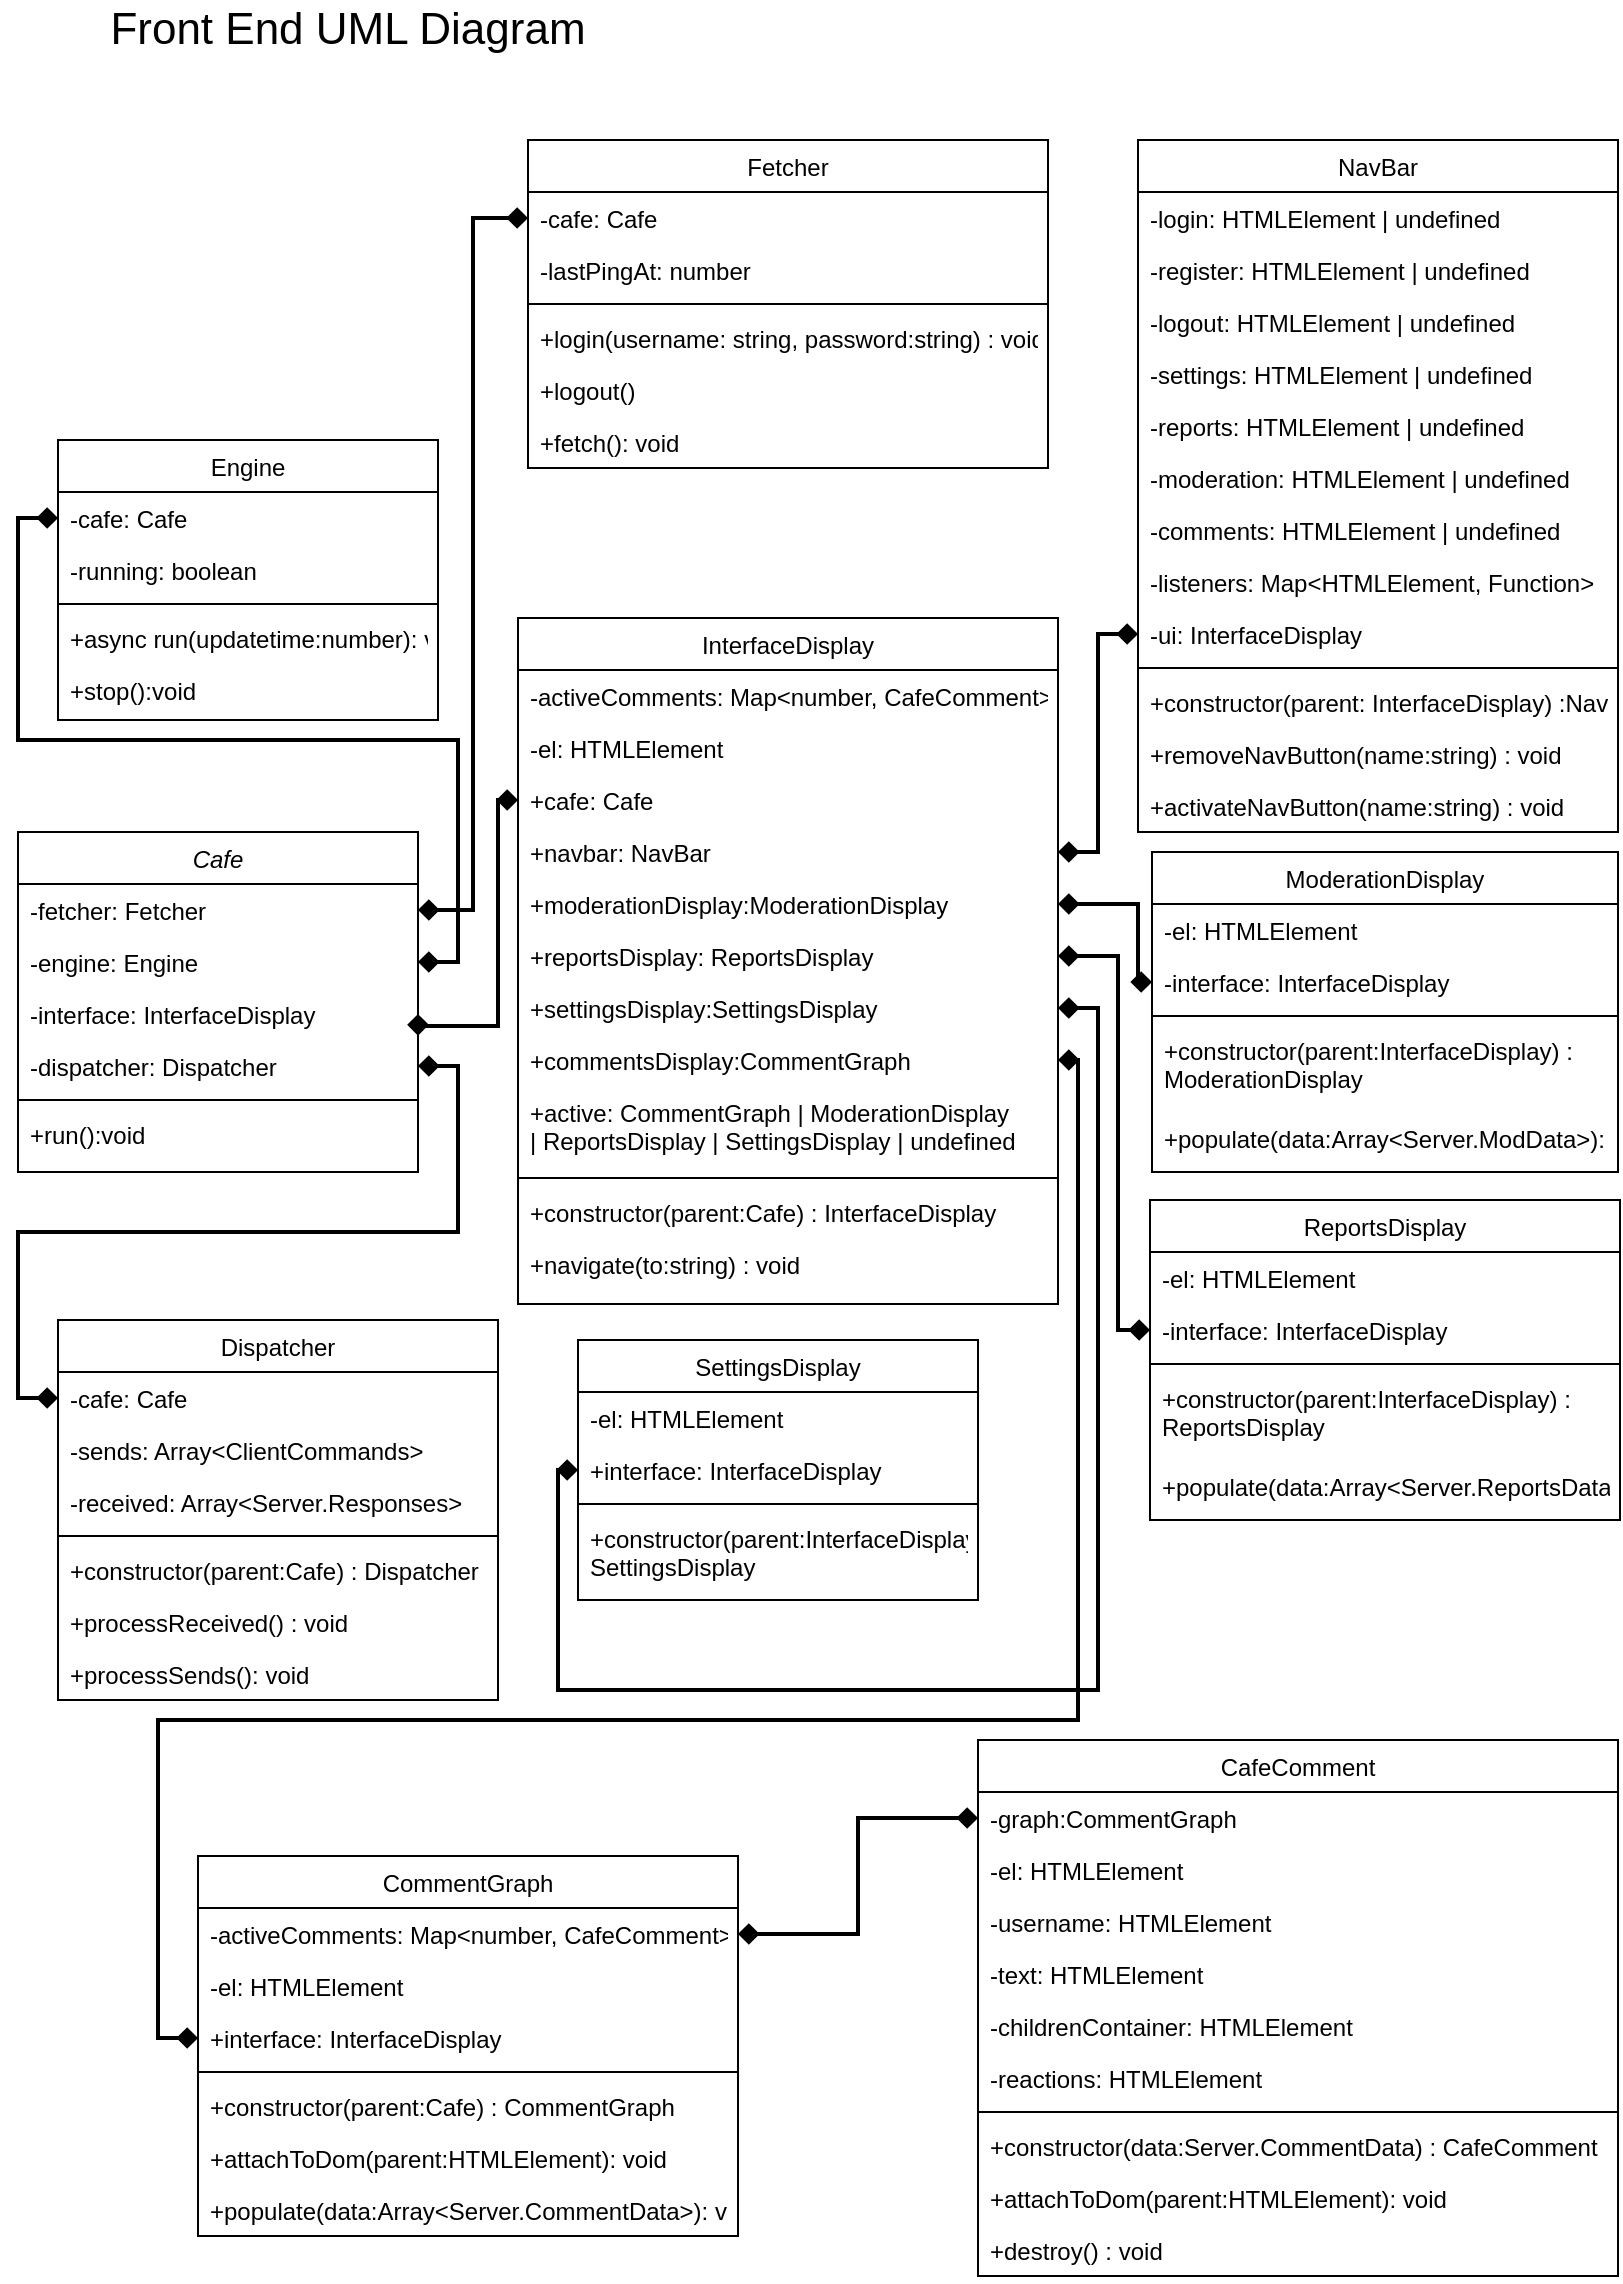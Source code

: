 <mxfile version="20.5.1"><diagram id="C5RBs43oDa-KdzZeNtuy" name="Page-1"><mxGraphModel dx="1623" dy="1170" grid="1" gridSize="10" guides="1" tooltips="1" connect="1" arrows="1" fold="1" page="1" pageScale="1" pageWidth="827" pageHeight="1169" math="0" shadow="0"><root><mxCell id="WIyWlLk6GJQsqaUBKTNV-0"/><mxCell id="WIyWlLk6GJQsqaUBKTNV-1" parent="WIyWlLk6GJQsqaUBKTNV-0"/><mxCell id="zkfFHV4jXpPFQw0GAbJ--0" value="Cafe" style="swimlane;fontStyle=2;align=center;verticalAlign=top;childLayout=stackLayout;horizontal=1;startSize=26;horizontalStack=0;resizeParent=1;resizeLast=0;collapsible=1;marginBottom=0;rounded=0;shadow=0;strokeWidth=1;" parent="WIyWlLk6GJQsqaUBKTNV-1" vertex="1"><mxGeometry x="10" y="436" width="200" height="170" as="geometry"><mxRectangle x="230" y="140" width="160" height="26" as="alternateBounds"/></mxGeometry></mxCell><mxCell id="zkfFHV4jXpPFQw0GAbJ--1" value="-fetcher: Fetcher" style="text;align=left;verticalAlign=top;spacingLeft=4;spacingRight=4;overflow=hidden;rotatable=0;points=[[0,0.5],[1,0.5]];portConstraint=eastwest;" parent="zkfFHV4jXpPFQw0GAbJ--0" vertex="1"><mxGeometry y="26" width="200" height="26" as="geometry"/></mxCell><mxCell id="hSVlqOeqFn7UGQyCmXMw-0" value="-engine: Engine" style="text;align=left;verticalAlign=top;spacingLeft=4;spacingRight=4;overflow=hidden;rotatable=0;points=[[0,0.5],[1,0.5]];portConstraint=eastwest;rounded=0;shadow=0;html=0;" vertex="1" parent="zkfFHV4jXpPFQw0GAbJ--0"><mxGeometry y="52" width="200" height="26" as="geometry"/></mxCell><mxCell id="zkfFHV4jXpPFQw0GAbJ--2" value="-interface: InterfaceDisplay" style="text;align=left;verticalAlign=top;spacingLeft=4;spacingRight=4;overflow=hidden;rotatable=0;points=[[0,0.5],[1,0.5]];portConstraint=eastwest;rounded=0;shadow=0;html=0;" parent="zkfFHV4jXpPFQw0GAbJ--0" vertex="1"><mxGeometry y="78" width="200" height="26" as="geometry"/></mxCell><mxCell id="zkfFHV4jXpPFQw0GAbJ--3" value="-dispatcher: Dispatcher" style="text;align=left;verticalAlign=top;spacingLeft=4;spacingRight=4;overflow=hidden;rotatable=0;points=[[0,0.5],[1,0.5]];portConstraint=eastwest;rounded=0;shadow=0;html=0;" parent="zkfFHV4jXpPFQw0GAbJ--0" vertex="1"><mxGeometry y="104" width="200" height="26" as="geometry"/></mxCell><mxCell id="zkfFHV4jXpPFQw0GAbJ--4" value="" style="line;html=1;strokeWidth=1;align=left;verticalAlign=middle;spacingTop=-1;spacingLeft=3;spacingRight=3;rotatable=0;labelPosition=right;points=[];portConstraint=eastwest;" parent="zkfFHV4jXpPFQw0GAbJ--0" vertex="1"><mxGeometry y="130" width="200" height="8" as="geometry"/></mxCell><mxCell id="hSVlqOeqFn7UGQyCmXMw-2" value="+run():void" style="text;align=left;verticalAlign=top;spacingLeft=4;spacingRight=4;overflow=hidden;rotatable=0;points=[[0,0.5],[1,0.5]];portConstraint=eastwest;rounded=0;shadow=0;html=0;" vertex="1" parent="zkfFHV4jXpPFQw0GAbJ--0"><mxGeometry y="138" width="200" height="26" as="geometry"/></mxCell><mxCell id="zkfFHV4jXpPFQw0GAbJ--17" value="CommentGraph" style="swimlane;fontStyle=0;align=center;verticalAlign=top;childLayout=stackLayout;horizontal=1;startSize=26;horizontalStack=0;resizeParent=1;resizeLast=0;collapsible=1;marginBottom=0;rounded=0;shadow=0;strokeWidth=1;" parent="WIyWlLk6GJQsqaUBKTNV-1" vertex="1"><mxGeometry x="100" y="948" width="270" height="190" as="geometry"><mxRectangle x="550" y="140" width="160" height="26" as="alternateBounds"/></mxGeometry></mxCell><mxCell id="zkfFHV4jXpPFQw0GAbJ--18" value="-activeComments: Map&lt;number, CafeComment&gt;" style="text;align=left;verticalAlign=top;spacingLeft=4;spacingRight=4;overflow=hidden;rotatable=0;points=[[0,0.5],[1,0.5]];portConstraint=eastwest;" parent="zkfFHV4jXpPFQw0GAbJ--17" vertex="1"><mxGeometry y="26" width="270" height="26" as="geometry"/></mxCell><mxCell id="zkfFHV4jXpPFQw0GAbJ--19" value="-el: HTMLElement" style="text;align=left;verticalAlign=top;spacingLeft=4;spacingRight=4;overflow=hidden;rotatable=0;points=[[0,0.5],[1,0.5]];portConstraint=eastwest;rounded=0;shadow=0;html=0;" parent="zkfFHV4jXpPFQw0GAbJ--17" vertex="1"><mxGeometry y="52" width="270" height="26" as="geometry"/></mxCell><mxCell id="zkfFHV4jXpPFQw0GAbJ--21" value="+interface: InterfaceDisplay" style="text;align=left;verticalAlign=top;spacingLeft=4;spacingRight=4;overflow=hidden;rotatable=0;points=[[0,0.5],[1,0.5]];portConstraint=eastwest;rounded=0;shadow=0;html=0;" parent="zkfFHV4jXpPFQw0GAbJ--17" vertex="1"><mxGeometry y="78" width="270" height="26" as="geometry"/></mxCell><mxCell id="zkfFHV4jXpPFQw0GAbJ--23" value="" style="line;html=1;strokeWidth=1;align=left;verticalAlign=middle;spacingTop=-1;spacingLeft=3;spacingRight=3;rotatable=0;labelPosition=right;points=[];portConstraint=eastwest;" parent="zkfFHV4jXpPFQw0GAbJ--17" vertex="1"><mxGeometry y="104" width="270" height="8" as="geometry"/></mxCell><mxCell id="zkfFHV4jXpPFQw0GAbJ--24" value="+constructor(parent:Cafe) : CommentGraph" style="text;align=left;verticalAlign=top;spacingLeft=4;spacingRight=4;overflow=hidden;rotatable=0;points=[[0,0.5],[1,0.5]];portConstraint=eastwest;" parent="zkfFHV4jXpPFQw0GAbJ--17" vertex="1"><mxGeometry y="112" width="270" height="26" as="geometry"/></mxCell><mxCell id="zkfFHV4jXpPFQw0GAbJ--25" value="+attachToDom(parent:HTMLElement): void" style="text;align=left;verticalAlign=top;spacingLeft=4;spacingRight=4;overflow=hidden;rotatable=0;points=[[0,0.5],[1,0.5]];portConstraint=eastwest;" parent="zkfFHV4jXpPFQw0GAbJ--17" vertex="1"><mxGeometry y="138" width="270" height="26" as="geometry"/></mxCell><mxCell id="hSVlqOeqFn7UGQyCmXMw-3" value="+populate(data:Array&lt;Server.CommentData&gt;): void" style="text;align=left;verticalAlign=top;spacingLeft=4;spacingRight=4;overflow=hidden;rotatable=0;points=[[0,0.5],[1,0.5]];portConstraint=eastwest;" vertex="1" parent="zkfFHV4jXpPFQw0GAbJ--17"><mxGeometry y="164" width="270" height="26" as="geometry"/></mxCell><mxCell id="hSVlqOeqFn7UGQyCmXMw-5" value="CafeComment" style="swimlane;fontStyle=0;align=center;verticalAlign=top;childLayout=stackLayout;horizontal=1;startSize=26;horizontalStack=0;resizeParent=1;resizeLast=0;collapsible=1;marginBottom=0;rounded=0;shadow=0;strokeWidth=1;" vertex="1" parent="WIyWlLk6GJQsqaUBKTNV-1"><mxGeometry x="490" y="890" width="320" height="268" as="geometry"><mxRectangle x="550" y="140" width="160" height="26" as="alternateBounds"/></mxGeometry></mxCell><mxCell id="hSVlqOeqFn7UGQyCmXMw-129" value="-graph:CommentGraph" style="text;align=left;verticalAlign=top;spacingLeft=4;spacingRight=4;overflow=hidden;rotatable=0;points=[[0,0.5],[1,0.5]];portConstraint=eastwest;rounded=0;shadow=0;html=0;" vertex="1" parent="hSVlqOeqFn7UGQyCmXMw-5"><mxGeometry y="26" width="320" height="26" as="geometry"/></mxCell><mxCell id="hSVlqOeqFn7UGQyCmXMw-6" value="-el: HTMLElement" style="text;align=left;verticalAlign=top;spacingLeft=4;spacingRight=4;overflow=hidden;rotatable=0;points=[[0,0.5],[1,0.5]];portConstraint=eastwest;" vertex="1" parent="hSVlqOeqFn7UGQyCmXMw-5"><mxGeometry y="52" width="320" height="26" as="geometry"/></mxCell><mxCell id="hSVlqOeqFn7UGQyCmXMw-7" value="-username: HTMLElement" style="text;align=left;verticalAlign=top;spacingLeft=4;spacingRight=4;overflow=hidden;rotatable=0;points=[[0,0.5],[1,0.5]];portConstraint=eastwest;rounded=0;shadow=0;html=0;" vertex="1" parent="hSVlqOeqFn7UGQyCmXMw-5"><mxGeometry y="78" width="320" height="26" as="geometry"/></mxCell><mxCell id="hSVlqOeqFn7UGQyCmXMw-8" value="-text: HTMLElement" style="text;align=left;verticalAlign=top;spacingLeft=4;spacingRight=4;overflow=hidden;rotatable=0;points=[[0,0.5],[1,0.5]];portConstraint=eastwest;rounded=0;shadow=0;html=0;" vertex="1" parent="hSVlqOeqFn7UGQyCmXMw-5"><mxGeometry y="104" width="320" height="26" as="geometry"/></mxCell><mxCell id="hSVlqOeqFn7UGQyCmXMw-9" value="-childrenContainer: HTMLElement" style="text;align=left;verticalAlign=top;spacingLeft=4;spacingRight=4;overflow=hidden;rotatable=0;points=[[0,0.5],[1,0.5]];portConstraint=eastwest;rounded=0;shadow=0;html=0;" vertex="1" parent="hSVlqOeqFn7UGQyCmXMw-5"><mxGeometry y="130" width="320" height="26" as="geometry"/></mxCell><mxCell id="hSVlqOeqFn7UGQyCmXMw-14" value="-reactions: HTMLElement" style="text;align=left;verticalAlign=top;spacingLeft=4;spacingRight=4;overflow=hidden;rotatable=0;points=[[0,0.5],[1,0.5]];portConstraint=eastwest;rounded=0;shadow=0;html=0;" vertex="1" parent="hSVlqOeqFn7UGQyCmXMw-5"><mxGeometry y="156" width="320" height="26" as="geometry"/></mxCell><mxCell id="hSVlqOeqFn7UGQyCmXMw-10" value="" style="line;html=1;strokeWidth=1;align=left;verticalAlign=middle;spacingTop=-1;spacingLeft=3;spacingRight=3;rotatable=0;labelPosition=right;points=[];portConstraint=eastwest;" vertex="1" parent="hSVlqOeqFn7UGQyCmXMw-5"><mxGeometry y="182" width="320" height="8" as="geometry"/></mxCell><mxCell id="hSVlqOeqFn7UGQyCmXMw-11" value="+constructor(data:Server.CommentData) : CafeComment" style="text;align=left;verticalAlign=top;spacingLeft=4;spacingRight=4;overflow=hidden;rotatable=0;points=[[0,0.5],[1,0.5]];portConstraint=eastwest;" vertex="1" parent="hSVlqOeqFn7UGQyCmXMw-5"><mxGeometry y="190" width="320" height="26" as="geometry"/></mxCell><mxCell id="hSVlqOeqFn7UGQyCmXMw-12" value="+attachToDom(parent:HTMLElement): void" style="text;align=left;verticalAlign=top;spacingLeft=4;spacingRight=4;overflow=hidden;rotatable=0;points=[[0,0.5],[1,0.5]];portConstraint=eastwest;" vertex="1" parent="hSVlqOeqFn7UGQyCmXMw-5"><mxGeometry y="216" width="320" height="26" as="geometry"/></mxCell><mxCell id="hSVlqOeqFn7UGQyCmXMw-13" value="+destroy() : void" style="text;align=left;verticalAlign=top;spacingLeft=4;spacingRight=4;overflow=hidden;rotatable=0;points=[[0,0.5],[1,0.5]];portConstraint=eastwest;" vertex="1" parent="hSVlqOeqFn7UGQyCmXMw-5"><mxGeometry y="242" width="320" height="26" as="geometry"/></mxCell><mxCell id="hSVlqOeqFn7UGQyCmXMw-15" value="Dispatcher" style="swimlane;fontStyle=0;align=center;verticalAlign=top;childLayout=stackLayout;horizontal=1;startSize=26;horizontalStack=0;resizeParent=1;resizeLast=0;collapsible=1;marginBottom=0;rounded=0;shadow=0;strokeWidth=1;" vertex="1" parent="WIyWlLk6GJQsqaUBKTNV-1"><mxGeometry x="30" y="680" width="220" height="190" as="geometry"><mxRectangle x="550" y="140" width="160" height="26" as="alternateBounds"/></mxGeometry></mxCell><mxCell id="hSVlqOeqFn7UGQyCmXMw-18" value="-cafe: Cafe" style="text;align=left;verticalAlign=top;spacingLeft=4;spacingRight=4;overflow=hidden;rotatable=0;points=[[0,0.5],[1,0.5]];portConstraint=eastwest;rounded=0;shadow=0;html=0;" vertex="1" parent="hSVlqOeqFn7UGQyCmXMw-15"><mxGeometry y="26" width="220" height="26" as="geometry"/></mxCell><mxCell id="hSVlqOeqFn7UGQyCmXMw-16" value="-sends: Array&lt;ClientCommands&gt;" style="text;align=left;verticalAlign=top;spacingLeft=4;spacingRight=4;overflow=hidden;rotatable=0;points=[[0,0.5],[1,0.5]];portConstraint=eastwest;" vertex="1" parent="hSVlqOeqFn7UGQyCmXMw-15"><mxGeometry y="52" width="220" height="26" as="geometry"/></mxCell><mxCell id="hSVlqOeqFn7UGQyCmXMw-17" value="-received: Array&lt;Server.Responses&gt;" style="text;align=left;verticalAlign=top;spacingLeft=4;spacingRight=4;overflow=hidden;rotatable=0;points=[[0,0.5],[1,0.5]];portConstraint=eastwest;rounded=0;shadow=0;html=0;" vertex="1" parent="hSVlqOeqFn7UGQyCmXMw-15"><mxGeometry y="78" width="220" height="26" as="geometry"/></mxCell><mxCell id="hSVlqOeqFn7UGQyCmXMw-21" value="" style="line;html=1;strokeWidth=1;align=left;verticalAlign=middle;spacingTop=-1;spacingLeft=3;spacingRight=3;rotatable=0;labelPosition=right;points=[];portConstraint=eastwest;" vertex="1" parent="hSVlqOeqFn7UGQyCmXMw-15"><mxGeometry y="104" width="220" height="8" as="geometry"/></mxCell><mxCell id="hSVlqOeqFn7UGQyCmXMw-22" value="+constructor(parent:Cafe) : Dispatcher" style="text;align=left;verticalAlign=top;spacingLeft=4;spacingRight=4;overflow=hidden;rotatable=0;points=[[0,0.5],[1,0.5]];portConstraint=eastwest;" vertex="1" parent="hSVlqOeqFn7UGQyCmXMw-15"><mxGeometry y="112" width="220" height="26" as="geometry"/></mxCell><mxCell id="hSVlqOeqFn7UGQyCmXMw-23" value="+processReceived() : void" style="text;align=left;verticalAlign=top;spacingLeft=4;spacingRight=4;overflow=hidden;rotatable=0;points=[[0,0.5],[1,0.5]];portConstraint=eastwest;" vertex="1" parent="hSVlqOeqFn7UGQyCmXMw-15"><mxGeometry y="138" width="220" height="26" as="geometry"/></mxCell><mxCell id="hSVlqOeqFn7UGQyCmXMw-24" value="+processSends(): void" style="text;align=left;verticalAlign=top;spacingLeft=4;spacingRight=4;overflow=hidden;rotatable=0;points=[[0,0.5],[1,0.5]];portConstraint=eastwest;" vertex="1" parent="hSVlqOeqFn7UGQyCmXMw-15"><mxGeometry y="164" width="220" height="26" as="geometry"/></mxCell><mxCell id="hSVlqOeqFn7UGQyCmXMw-25" value="Engine" style="swimlane;fontStyle=0;align=center;verticalAlign=top;childLayout=stackLayout;horizontal=1;startSize=26;horizontalStack=0;resizeParent=1;resizeLast=0;collapsible=1;marginBottom=0;rounded=0;shadow=0;strokeWidth=1;" vertex="1" parent="WIyWlLk6GJQsqaUBKTNV-1"><mxGeometry x="30" y="240" width="190" height="140" as="geometry"><mxRectangle x="550" y="140" width="160" height="26" as="alternateBounds"/></mxGeometry></mxCell><mxCell id="hSVlqOeqFn7UGQyCmXMw-26" value="-cafe: Cafe" style="text;align=left;verticalAlign=top;spacingLeft=4;spacingRight=4;overflow=hidden;rotatable=0;points=[[0,0.5],[1,0.5]];portConstraint=eastwest;" vertex="1" parent="hSVlqOeqFn7UGQyCmXMw-25"><mxGeometry y="26" width="190" height="26" as="geometry"/></mxCell><mxCell id="hSVlqOeqFn7UGQyCmXMw-27" value="-running: boolean" style="text;align=left;verticalAlign=top;spacingLeft=4;spacingRight=4;overflow=hidden;rotatable=0;points=[[0,0.5],[1,0.5]];portConstraint=eastwest;rounded=0;shadow=0;html=0;" vertex="1" parent="hSVlqOeqFn7UGQyCmXMw-25"><mxGeometry y="52" width="190" height="26" as="geometry"/></mxCell><mxCell id="hSVlqOeqFn7UGQyCmXMw-29" value="" style="line;html=1;strokeWidth=1;align=left;verticalAlign=middle;spacingTop=-1;spacingLeft=3;spacingRight=3;rotatable=0;labelPosition=right;points=[];portConstraint=eastwest;" vertex="1" parent="hSVlqOeqFn7UGQyCmXMw-25"><mxGeometry y="78" width="190" height="8" as="geometry"/></mxCell><mxCell id="hSVlqOeqFn7UGQyCmXMw-30" value="+async run(updatetime:number): void" style="text;align=left;verticalAlign=top;spacingLeft=4;spacingRight=4;overflow=hidden;rotatable=0;points=[[0,0.5],[1,0.5]];portConstraint=eastwest;" vertex="1" parent="hSVlqOeqFn7UGQyCmXMw-25"><mxGeometry y="86" width="190" height="26" as="geometry"/></mxCell><mxCell id="hSVlqOeqFn7UGQyCmXMw-31" value="+stop():void" style="text;align=left;verticalAlign=top;spacingLeft=4;spacingRight=4;overflow=hidden;rotatable=0;points=[[0,0.5],[1,0.5]];portConstraint=eastwest;" vertex="1" parent="hSVlqOeqFn7UGQyCmXMw-25"><mxGeometry y="112" width="190" height="26" as="geometry"/></mxCell><mxCell id="hSVlqOeqFn7UGQyCmXMw-33" value="Fetcher" style="swimlane;fontStyle=0;align=center;verticalAlign=top;childLayout=stackLayout;horizontal=1;startSize=26;horizontalStack=0;resizeParent=1;resizeLast=0;collapsible=1;marginBottom=0;rounded=0;shadow=0;strokeWidth=1;" vertex="1" parent="WIyWlLk6GJQsqaUBKTNV-1"><mxGeometry x="265" y="90" width="260" height="164" as="geometry"><mxRectangle x="550" y="140" width="160" height="26" as="alternateBounds"/></mxGeometry></mxCell><mxCell id="hSVlqOeqFn7UGQyCmXMw-34" value="-cafe: Cafe" style="text;align=left;verticalAlign=top;spacingLeft=4;spacingRight=4;overflow=hidden;rotatable=0;points=[[0,0.5],[1,0.5]];portConstraint=eastwest;" vertex="1" parent="hSVlqOeqFn7UGQyCmXMw-33"><mxGeometry y="26" width="260" height="26" as="geometry"/></mxCell><mxCell id="hSVlqOeqFn7UGQyCmXMw-35" value="-lastPingAt: number" style="text;align=left;verticalAlign=top;spacingLeft=4;spacingRight=4;overflow=hidden;rotatable=0;points=[[0,0.5],[1,0.5]];portConstraint=eastwest;rounded=0;shadow=0;html=0;" vertex="1" parent="hSVlqOeqFn7UGQyCmXMw-33"><mxGeometry y="52" width="260" height="26" as="geometry"/></mxCell><mxCell id="hSVlqOeqFn7UGQyCmXMw-39" value="" style="line;html=1;strokeWidth=1;align=left;verticalAlign=middle;spacingTop=-1;spacingLeft=3;spacingRight=3;rotatable=0;labelPosition=right;points=[];portConstraint=eastwest;" vertex="1" parent="hSVlqOeqFn7UGQyCmXMw-33"><mxGeometry y="78" width="260" height="8" as="geometry"/></mxCell><mxCell id="hSVlqOeqFn7UGQyCmXMw-40" value="+login(username: string, password:string) : void" style="text;align=left;verticalAlign=top;spacingLeft=4;spacingRight=4;overflow=hidden;rotatable=0;points=[[0,0.5],[1,0.5]];portConstraint=eastwest;" vertex="1" parent="hSVlqOeqFn7UGQyCmXMw-33"><mxGeometry y="86" width="260" height="26" as="geometry"/></mxCell><mxCell id="hSVlqOeqFn7UGQyCmXMw-97" value="+logout()" style="text;align=left;verticalAlign=top;spacingLeft=4;spacingRight=4;overflow=hidden;rotatable=0;points=[[0,0.5],[1,0.5]];portConstraint=eastwest;" vertex="1" parent="hSVlqOeqFn7UGQyCmXMw-33"><mxGeometry y="112" width="260" height="26" as="geometry"/></mxCell><mxCell id="hSVlqOeqFn7UGQyCmXMw-41" value="+fetch(): void" style="text;align=left;verticalAlign=top;spacingLeft=4;spacingRight=4;overflow=hidden;rotatable=0;points=[[0,0.5],[1,0.5]];portConstraint=eastwest;" vertex="1" parent="hSVlqOeqFn7UGQyCmXMw-33"><mxGeometry y="138" width="260" height="26" as="geometry"/></mxCell><mxCell id="hSVlqOeqFn7UGQyCmXMw-61" value="ReportsDisplay" style="swimlane;fontStyle=0;align=center;verticalAlign=top;childLayout=stackLayout;horizontal=1;startSize=26;horizontalStack=0;resizeParent=1;resizeLast=0;collapsible=1;marginBottom=0;rounded=0;shadow=0;strokeWidth=1;" vertex="1" parent="WIyWlLk6GJQsqaUBKTNV-1"><mxGeometry x="576" y="620" width="235" height="160" as="geometry"><mxRectangle x="550" y="140" width="160" height="26" as="alternateBounds"/></mxGeometry></mxCell><mxCell id="hSVlqOeqFn7UGQyCmXMw-63" value="-el: HTMLElement" style="text;align=left;verticalAlign=top;spacingLeft=4;spacingRight=4;overflow=hidden;rotatable=0;points=[[0,0.5],[1,0.5]];portConstraint=eastwest;rounded=0;shadow=0;html=0;" vertex="1" parent="hSVlqOeqFn7UGQyCmXMw-61"><mxGeometry y="26" width="235" height="26" as="geometry"/></mxCell><mxCell id="hSVlqOeqFn7UGQyCmXMw-64" value="-interface: InterfaceDisplay" style="text;align=left;verticalAlign=top;spacingLeft=4;spacingRight=4;overflow=hidden;rotatable=0;points=[[0,0.5],[1,0.5]];portConstraint=eastwest;rounded=0;shadow=0;html=0;" vertex="1" parent="hSVlqOeqFn7UGQyCmXMw-61"><mxGeometry y="52" width="235" height="26" as="geometry"/></mxCell><mxCell id="hSVlqOeqFn7UGQyCmXMw-66" value="" style="line;html=1;strokeWidth=1;align=left;verticalAlign=middle;spacingTop=-1;spacingLeft=3;spacingRight=3;rotatable=0;labelPosition=right;points=[];portConstraint=eastwest;" vertex="1" parent="hSVlqOeqFn7UGQyCmXMw-61"><mxGeometry y="78" width="235" height="8" as="geometry"/></mxCell><mxCell id="hSVlqOeqFn7UGQyCmXMw-67" value="+constructor(parent:InterfaceDisplay) : &#xA;ReportsDisplay" style="text;align=left;verticalAlign=top;spacingLeft=4;spacingRight=4;overflow=hidden;rotatable=0;points=[[0,0.5],[1,0.5]];portConstraint=eastwest;" vertex="1" parent="hSVlqOeqFn7UGQyCmXMw-61"><mxGeometry y="86" width="235" height="44" as="geometry"/></mxCell><mxCell id="hSVlqOeqFn7UGQyCmXMw-69" value="+populate(data:Array&lt;Server.ReportsData&gt;): void" style="text;align=left;verticalAlign=top;spacingLeft=4;spacingRight=4;overflow=hidden;rotatable=0;points=[[0,0.5],[1,0.5]];portConstraint=eastwest;" vertex="1" parent="hSVlqOeqFn7UGQyCmXMw-61"><mxGeometry y="130" width="235" height="26" as="geometry"/></mxCell><mxCell id="hSVlqOeqFn7UGQyCmXMw-70" value="InterfaceDisplay" style="swimlane;fontStyle=0;align=center;verticalAlign=top;childLayout=stackLayout;horizontal=1;startSize=26;horizontalStack=0;resizeParent=1;resizeLast=0;collapsible=1;marginBottom=0;rounded=0;shadow=0;strokeWidth=1;" vertex="1" parent="WIyWlLk6GJQsqaUBKTNV-1"><mxGeometry x="260" y="329" width="270" height="343" as="geometry"><mxRectangle x="550" y="140" width="160" height="26" as="alternateBounds"/></mxGeometry></mxCell><mxCell id="hSVlqOeqFn7UGQyCmXMw-71" value="-activeComments: Map&lt;number, CafeComment&gt;" style="text;align=left;verticalAlign=top;spacingLeft=4;spacingRight=4;overflow=hidden;rotatable=0;points=[[0,0.5],[1,0.5]];portConstraint=eastwest;" vertex="1" parent="hSVlqOeqFn7UGQyCmXMw-70"><mxGeometry y="26" width="270" height="26" as="geometry"/></mxCell><mxCell id="hSVlqOeqFn7UGQyCmXMw-72" value="-el: HTMLElement" style="text;align=left;verticalAlign=top;spacingLeft=4;spacingRight=4;overflow=hidden;rotatable=0;points=[[0,0.5],[1,0.5]];portConstraint=eastwest;rounded=0;shadow=0;html=0;" vertex="1" parent="hSVlqOeqFn7UGQyCmXMw-70"><mxGeometry y="52" width="270" height="26" as="geometry"/></mxCell><mxCell id="hSVlqOeqFn7UGQyCmXMw-73" value="+cafe: Cafe" style="text;align=left;verticalAlign=top;spacingLeft=4;spacingRight=4;overflow=hidden;rotatable=0;points=[[0,0.5],[1,0.5]];portConstraint=eastwest;rounded=0;shadow=0;html=0;" vertex="1" parent="hSVlqOeqFn7UGQyCmXMw-70"><mxGeometry y="78" width="270" height="26" as="geometry"/></mxCell><mxCell id="hSVlqOeqFn7UGQyCmXMw-74" value="+navbar: NavBar" style="text;align=left;verticalAlign=top;spacingLeft=4;spacingRight=4;overflow=hidden;rotatable=0;points=[[0,0.5],[1,0.5]];portConstraint=eastwest;rounded=0;shadow=0;html=0;" vertex="1" parent="hSVlqOeqFn7UGQyCmXMw-70"><mxGeometry y="104" width="270" height="26" as="geometry"/></mxCell><mxCell id="hSVlqOeqFn7UGQyCmXMw-94" value="+moderationDisplay:ModerationDisplay" style="text;align=left;verticalAlign=top;spacingLeft=4;spacingRight=4;overflow=hidden;rotatable=0;points=[[0,0.5],[1,0.5]];portConstraint=eastwest;rounded=0;shadow=0;html=0;" vertex="1" parent="hSVlqOeqFn7UGQyCmXMw-70"><mxGeometry y="130" width="270" height="26" as="geometry"/></mxCell><mxCell id="hSVlqOeqFn7UGQyCmXMw-95" value="+reportsDisplay: ReportsDisplay" style="text;align=left;verticalAlign=top;spacingLeft=4;spacingRight=4;overflow=hidden;rotatable=0;points=[[0,0.5],[1,0.5]];portConstraint=eastwest;rounded=0;shadow=0;html=0;" vertex="1" parent="hSVlqOeqFn7UGQyCmXMw-70"><mxGeometry y="156" width="270" height="26" as="geometry"/></mxCell><mxCell id="hSVlqOeqFn7UGQyCmXMw-96" value="+settingsDisplay:SettingsDisplay" style="text;align=left;verticalAlign=top;spacingLeft=4;spacingRight=4;overflow=hidden;rotatable=0;points=[[0,0.5],[1,0.5]];portConstraint=eastwest;rounded=0;shadow=0;html=0;" vertex="1" parent="hSVlqOeqFn7UGQyCmXMw-70"><mxGeometry y="182" width="270" height="26" as="geometry"/></mxCell><mxCell id="hSVlqOeqFn7UGQyCmXMw-93" value="+commentsDisplay:CommentGraph" style="text;align=left;verticalAlign=top;spacingLeft=4;spacingRight=4;overflow=hidden;rotatable=0;points=[[0,0.5],[1,0.5]];portConstraint=eastwest;rounded=0;shadow=0;html=0;" vertex="1" parent="hSVlqOeqFn7UGQyCmXMw-70"><mxGeometry y="208" width="270" height="26" as="geometry"/></mxCell><mxCell id="hSVlqOeqFn7UGQyCmXMw-99" value="+active: CommentGraph | ModerationDisplay &#xA;| ReportsDisplay | SettingsDisplay | undefined" style="text;align=left;verticalAlign=top;spacingLeft=4;spacingRight=4;overflow=hidden;rotatable=0;points=[[0,0.5],[1,0.5]];portConstraint=eastwest;rounded=0;shadow=0;html=0;perimeterSpacing=7;" vertex="1" parent="hSVlqOeqFn7UGQyCmXMw-70"><mxGeometry y="234" width="270" height="42" as="geometry"/></mxCell><mxCell id="hSVlqOeqFn7UGQyCmXMw-75" value="" style="line;html=1;strokeWidth=1;align=left;verticalAlign=middle;spacingTop=-1;spacingLeft=3;spacingRight=3;rotatable=0;labelPosition=right;points=[];portConstraint=eastwest;" vertex="1" parent="hSVlqOeqFn7UGQyCmXMw-70"><mxGeometry y="276" width="270" height="8" as="geometry"/></mxCell><mxCell id="hSVlqOeqFn7UGQyCmXMw-76" value="+constructor(parent:Cafe) : InterfaceDisplay" style="text;align=left;verticalAlign=top;spacingLeft=4;spacingRight=4;overflow=hidden;rotatable=0;points=[[0,0.5],[1,0.5]];portConstraint=eastwest;" vertex="1" parent="hSVlqOeqFn7UGQyCmXMw-70"><mxGeometry y="284" width="270" height="26" as="geometry"/></mxCell><mxCell id="hSVlqOeqFn7UGQyCmXMw-100" value="+navigate(to:string) : void" style="text;align=left;verticalAlign=top;spacingLeft=4;spacingRight=4;overflow=hidden;rotatable=0;points=[[0,0.5],[1,0.5]];portConstraint=eastwest;" vertex="1" parent="hSVlqOeqFn7UGQyCmXMw-70"><mxGeometry y="310" width="270" height="26" as="geometry"/></mxCell><mxCell id="hSVlqOeqFn7UGQyCmXMw-79" value="NavBar" style="swimlane;fontStyle=0;align=center;verticalAlign=top;childLayout=stackLayout;horizontal=1;startSize=26;horizontalStack=0;resizeParent=1;resizeLast=0;collapsible=1;marginBottom=0;rounded=0;shadow=0;strokeWidth=1;" vertex="1" parent="WIyWlLk6GJQsqaUBKTNV-1"><mxGeometry x="570" y="90" width="240" height="346" as="geometry"><mxRectangle x="550" y="140" width="160" height="26" as="alternateBounds"/></mxGeometry></mxCell><mxCell id="hSVlqOeqFn7UGQyCmXMw-80" value="-login: HTMLElement | undefined" style="text;align=left;verticalAlign=top;spacingLeft=4;spacingRight=4;overflow=hidden;rotatable=0;points=[[0,0.5],[1,0.5]];portConstraint=eastwest;" vertex="1" parent="hSVlqOeqFn7UGQyCmXMw-79"><mxGeometry y="26" width="240" height="26" as="geometry"/></mxCell><mxCell id="hSVlqOeqFn7UGQyCmXMw-81" value="-register: HTMLElement | undefined" style="text;align=left;verticalAlign=top;spacingLeft=4;spacingRight=4;overflow=hidden;rotatable=0;points=[[0,0.5],[1,0.5]];portConstraint=eastwest;rounded=0;shadow=0;html=0;" vertex="1" parent="hSVlqOeqFn7UGQyCmXMw-79"><mxGeometry y="52" width="240" height="26" as="geometry"/></mxCell><mxCell id="hSVlqOeqFn7UGQyCmXMw-82" value="-logout: HTMLElement | undefined" style="text;align=left;verticalAlign=top;spacingLeft=4;spacingRight=4;overflow=hidden;rotatable=0;points=[[0,0.5],[1,0.5]];portConstraint=eastwest;rounded=0;shadow=0;html=0;" vertex="1" parent="hSVlqOeqFn7UGQyCmXMw-79"><mxGeometry y="78" width="240" height="26" as="geometry"/></mxCell><mxCell id="hSVlqOeqFn7UGQyCmXMw-88" value="-settings: HTMLElement | undefined" style="text;align=left;verticalAlign=top;spacingLeft=4;spacingRight=4;overflow=hidden;rotatable=0;points=[[0,0.5],[1,0.5]];portConstraint=eastwest;rounded=0;shadow=0;html=0;" vertex="1" parent="hSVlqOeqFn7UGQyCmXMw-79"><mxGeometry y="104" width="240" height="26" as="geometry"/></mxCell><mxCell id="hSVlqOeqFn7UGQyCmXMw-90" value="-reports: HTMLElement | undefined" style="text;align=left;verticalAlign=top;spacingLeft=4;spacingRight=4;overflow=hidden;rotatable=0;points=[[0,0.5],[1,0.5]];portConstraint=eastwest;rounded=0;shadow=0;html=0;" vertex="1" parent="hSVlqOeqFn7UGQyCmXMw-79"><mxGeometry y="130" width="240" height="26" as="geometry"/></mxCell><mxCell id="hSVlqOeqFn7UGQyCmXMw-89" value="-moderation: HTMLElement | undefined" style="text;align=left;verticalAlign=top;spacingLeft=4;spacingRight=4;overflow=hidden;rotatable=0;points=[[0,0.5],[1,0.5]];portConstraint=eastwest;rounded=0;shadow=0;html=0;" vertex="1" parent="hSVlqOeqFn7UGQyCmXMw-79"><mxGeometry y="156" width="240" height="26" as="geometry"/></mxCell><mxCell id="hSVlqOeqFn7UGQyCmXMw-83" value="-comments: HTMLElement | undefined" style="text;align=left;verticalAlign=top;spacingLeft=4;spacingRight=4;overflow=hidden;rotatable=0;points=[[0,0.5],[1,0.5]];portConstraint=eastwest;rounded=0;shadow=0;html=0;" vertex="1" parent="hSVlqOeqFn7UGQyCmXMw-79"><mxGeometry y="182" width="240" height="26" as="geometry"/></mxCell><mxCell id="hSVlqOeqFn7UGQyCmXMw-91" value="-listeners: Map&lt;HTMLElement, Function&gt;" style="text;align=left;verticalAlign=top;spacingLeft=4;spacingRight=4;overflow=hidden;rotatable=0;points=[[0,0.5],[1,0.5]];portConstraint=eastwest;rounded=0;shadow=0;html=0;" vertex="1" parent="hSVlqOeqFn7UGQyCmXMw-79"><mxGeometry y="208" width="240" height="26" as="geometry"/></mxCell><mxCell id="hSVlqOeqFn7UGQyCmXMw-98" value="-ui: InterfaceDisplay" style="text;align=left;verticalAlign=top;spacingLeft=4;spacingRight=4;overflow=hidden;rotatable=0;points=[[0,0.5],[1,0.5]];portConstraint=eastwest;rounded=0;shadow=0;html=0;" vertex="1" parent="hSVlqOeqFn7UGQyCmXMw-79"><mxGeometry y="234" width="240" height="26" as="geometry"/></mxCell><mxCell id="hSVlqOeqFn7UGQyCmXMw-84" value="" style="line;html=1;strokeWidth=1;align=left;verticalAlign=middle;spacingTop=-1;spacingLeft=3;spacingRight=3;rotatable=0;labelPosition=right;points=[];portConstraint=eastwest;" vertex="1" parent="hSVlqOeqFn7UGQyCmXMw-79"><mxGeometry y="260" width="240" height="8" as="geometry"/></mxCell><mxCell id="hSVlqOeqFn7UGQyCmXMw-85" value="+constructor(parent: InterfaceDisplay) :NavBar" style="text;align=left;verticalAlign=top;spacingLeft=4;spacingRight=4;overflow=hidden;rotatable=0;points=[[0,0.5],[1,0.5]];portConstraint=eastwest;" vertex="1" parent="hSVlqOeqFn7UGQyCmXMw-79"><mxGeometry y="268" width="240" height="26" as="geometry"/></mxCell><mxCell id="hSVlqOeqFn7UGQyCmXMw-86" value="+removeNavButton(name:string) : void" style="text;align=left;verticalAlign=top;spacingLeft=4;spacingRight=4;overflow=hidden;rotatable=0;points=[[0,0.5],[1,0.5]];portConstraint=eastwest;" vertex="1" parent="hSVlqOeqFn7UGQyCmXMw-79"><mxGeometry y="294" width="240" height="26" as="geometry"/></mxCell><mxCell id="hSVlqOeqFn7UGQyCmXMw-92" value="+activateNavButton(name:string) : void" style="text;align=left;verticalAlign=top;spacingLeft=4;spacingRight=4;overflow=hidden;rotatable=0;points=[[0,0.5],[1,0.5]];portConstraint=eastwest;" vertex="1" parent="hSVlqOeqFn7UGQyCmXMw-79"><mxGeometry y="320" width="240" height="26" as="geometry"/></mxCell><mxCell id="hSVlqOeqFn7UGQyCmXMw-101" value="SettingsDisplay" style="swimlane;fontStyle=0;align=center;verticalAlign=top;childLayout=stackLayout;horizontal=1;startSize=26;horizontalStack=0;resizeParent=1;resizeLast=0;collapsible=1;marginBottom=0;rounded=0;shadow=0;strokeWidth=1;" vertex="1" parent="WIyWlLk6GJQsqaUBKTNV-1"><mxGeometry x="290" y="690" width="200" height="130" as="geometry"><mxRectangle x="550" y="140" width="160" height="26" as="alternateBounds"/></mxGeometry></mxCell><mxCell id="hSVlqOeqFn7UGQyCmXMw-102" value="-el: HTMLElement" style="text;align=left;verticalAlign=top;spacingLeft=4;spacingRight=4;overflow=hidden;rotatable=0;points=[[0,0.5],[1,0.5]];portConstraint=eastwest;rounded=0;shadow=0;html=0;" vertex="1" parent="hSVlqOeqFn7UGQyCmXMw-101"><mxGeometry y="26" width="200" height="26" as="geometry"/></mxCell><mxCell id="hSVlqOeqFn7UGQyCmXMw-103" value="+interface: InterfaceDisplay" style="text;align=left;verticalAlign=top;spacingLeft=4;spacingRight=4;overflow=hidden;rotatable=0;points=[[0,0.5],[1,0.5]];portConstraint=eastwest;rounded=0;shadow=0;html=0;" vertex="1" parent="hSVlqOeqFn7UGQyCmXMw-101"><mxGeometry y="52" width="200" height="26" as="geometry"/></mxCell><mxCell id="hSVlqOeqFn7UGQyCmXMw-104" value="" style="line;html=1;strokeWidth=1;align=left;verticalAlign=middle;spacingTop=-1;spacingLeft=3;spacingRight=3;rotatable=0;labelPosition=right;points=[];portConstraint=eastwest;" vertex="1" parent="hSVlqOeqFn7UGQyCmXMw-101"><mxGeometry y="78" width="200" height="8" as="geometry"/></mxCell><mxCell id="hSVlqOeqFn7UGQyCmXMw-105" value="+constructor(parent:InterfaceDisplay) : &#xA;SettingsDisplay" style="text;align=left;verticalAlign=top;spacingLeft=4;spacingRight=4;overflow=hidden;rotatable=0;points=[[0,0.5],[1,0.5]];portConstraint=eastwest;" vertex="1" parent="hSVlqOeqFn7UGQyCmXMw-101"><mxGeometry y="86" width="200" height="44" as="geometry"/></mxCell><mxCell id="hSVlqOeqFn7UGQyCmXMw-108" value="ModerationDisplay" style="swimlane;fontStyle=0;align=center;verticalAlign=top;childLayout=stackLayout;horizontal=1;startSize=26;horizontalStack=0;resizeParent=1;resizeLast=0;collapsible=1;marginBottom=0;rounded=0;shadow=0;strokeWidth=1;" vertex="1" parent="WIyWlLk6GJQsqaUBKTNV-1"><mxGeometry x="577" y="446" width="233" height="160" as="geometry"><mxRectangle x="550" y="140" width="160" height="26" as="alternateBounds"/></mxGeometry></mxCell><mxCell id="hSVlqOeqFn7UGQyCmXMw-109" value="-el: HTMLElement" style="text;align=left;verticalAlign=top;spacingLeft=4;spacingRight=4;overflow=hidden;rotatable=0;points=[[0,0.5],[1,0.5]];portConstraint=eastwest;rounded=0;shadow=0;html=0;" vertex="1" parent="hSVlqOeqFn7UGQyCmXMw-108"><mxGeometry y="26" width="233" height="26" as="geometry"/></mxCell><mxCell id="hSVlqOeqFn7UGQyCmXMw-110" value="-interface: InterfaceDisplay" style="text;align=left;verticalAlign=top;spacingLeft=4;spacingRight=4;overflow=hidden;rotatable=0;points=[[0,0.5],[1,0.5]];portConstraint=eastwest;rounded=0;shadow=0;html=0;" vertex="1" parent="hSVlqOeqFn7UGQyCmXMw-108"><mxGeometry y="52" width="233" height="26" as="geometry"/></mxCell><mxCell id="hSVlqOeqFn7UGQyCmXMw-111" value="" style="line;html=1;strokeWidth=1;align=left;verticalAlign=middle;spacingTop=-1;spacingLeft=3;spacingRight=3;rotatable=0;labelPosition=right;points=[];portConstraint=eastwest;" vertex="1" parent="hSVlqOeqFn7UGQyCmXMw-108"><mxGeometry y="78" width="233" height="8" as="geometry"/></mxCell><mxCell id="hSVlqOeqFn7UGQyCmXMw-112" value="+constructor(parent:InterfaceDisplay) : &#xA;ModerationDisplay" style="text;align=left;verticalAlign=top;spacingLeft=4;spacingRight=4;overflow=hidden;rotatable=0;points=[[0,0.5],[1,0.5]];portConstraint=eastwest;" vertex="1" parent="hSVlqOeqFn7UGQyCmXMw-108"><mxGeometry y="86" width="233" height="44" as="geometry"/></mxCell><mxCell id="hSVlqOeqFn7UGQyCmXMw-113" value="+populate(data:Array&lt;Server.ModData&gt;): void" style="text;align=left;verticalAlign=top;spacingLeft=4;spacingRight=4;overflow=hidden;rotatable=0;points=[[0,0.5],[1,0.5]];portConstraint=eastwest;" vertex="1" parent="hSVlqOeqFn7UGQyCmXMw-108"><mxGeometry y="130" width="233" height="26" as="geometry"/></mxCell><mxCell id="hSVlqOeqFn7UGQyCmXMw-122" style="edgeStyle=orthogonalEdgeStyle;rounded=0;orthogonalLoop=1;jettySize=auto;html=1;exitX=1;exitY=0.5;exitDx=0;exitDy=0;entryX=0;entryY=0.5;entryDx=0;entryDy=0;strokeWidth=2;startArrow=diamond;startFill=1;endArrow=diamond;endFill=1;" edge="1" parent="WIyWlLk6GJQsqaUBKTNV-1" source="hSVlqOeqFn7UGQyCmXMw-74" target="hSVlqOeqFn7UGQyCmXMw-98"><mxGeometry relative="1" as="geometry"><Array as="points"><mxPoint x="550" y="446"/><mxPoint x="550" y="337"/></Array></mxGeometry></mxCell><mxCell id="hSVlqOeqFn7UGQyCmXMw-130" style="edgeStyle=orthogonalEdgeStyle;rounded=0;orthogonalLoop=1;jettySize=auto;html=1;exitX=1;exitY=0.5;exitDx=0;exitDy=0;entryX=0;entryY=0.5;entryDx=0;entryDy=0;strokeWidth=2;startArrow=diamond;startFill=1;endArrow=diamond;endFill=1;" edge="1" parent="WIyWlLk6GJQsqaUBKTNV-1" source="zkfFHV4jXpPFQw0GAbJ--18" target="hSVlqOeqFn7UGQyCmXMw-129"><mxGeometry relative="1" as="geometry"/></mxCell><mxCell id="hSVlqOeqFn7UGQyCmXMw-131" style="edgeStyle=orthogonalEdgeStyle;rounded=0;orthogonalLoop=1;jettySize=auto;html=1;exitX=1;exitY=0.5;exitDx=0;exitDy=0;entryX=0;entryY=0.5;entryDx=0;entryDy=0;strokeWidth=2;startArrow=diamond;startFill=1;endArrow=diamond;endFill=1;" edge="1" parent="WIyWlLk6GJQsqaUBKTNV-1" source="zkfFHV4jXpPFQw0GAbJ--3" target="hSVlqOeqFn7UGQyCmXMw-18"><mxGeometry relative="1" as="geometry"/></mxCell><mxCell id="hSVlqOeqFn7UGQyCmXMw-132" style="edgeStyle=orthogonalEdgeStyle;rounded=0;orthogonalLoop=1;jettySize=auto;html=1;exitX=1;exitY=0.5;exitDx=0;exitDy=0;entryX=0;entryY=0.5;entryDx=0;entryDy=0;strokeWidth=2;startArrow=diamond;startFill=1;endArrow=diamond;endFill=1;" edge="1" parent="WIyWlLk6GJQsqaUBKTNV-1" source="zkfFHV4jXpPFQw0GAbJ--2" target="hSVlqOeqFn7UGQyCmXMw-73"><mxGeometry relative="1" as="geometry"><Array as="points"><mxPoint x="210" y="533"/><mxPoint x="250" y="533"/><mxPoint x="250" y="420"/></Array></mxGeometry></mxCell><mxCell id="hSVlqOeqFn7UGQyCmXMw-133" style="edgeStyle=orthogonalEdgeStyle;rounded=0;orthogonalLoop=1;jettySize=auto;html=1;exitX=1;exitY=0.5;exitDx=0;exitDy=0;entryX=0;entryY=0.5;entryDx=0;entryDy=0;strokeWidth=2;startArrow=diamond;startFill=1;endArrow=diamond;endFill=1;" edge="1" parent="WIyWlLk6GJQsqaUBKTNV-1" source="hSVlqOeqFn7UGQyCmXMw-0" target="hSVlqOeqFn7UGQyCmXMw-26"><mxGeometry relative="1" as="geometry"/></mxCell><mxCell id="hSVlqOeqFn7UGQyCmXMw-134" style="edgeStyle=orthogonalEdgeStyle;rounded=0;orthogonalLoop=1;jettySize=auto;html=1;exitX=1;exitY=0.5;exitDx=0;exitDy=0;entryX=0;entryY=0.5;entryDx=0;entryDy=0;strokeWidth=2;startArrow=diamond;startFill=1;endArrow=diamond;endFill=1;" edge="1" parent="WIyWlLk6GJQsqaUBKTNV-1" source="zkfFHV4jXpPFQw0GAbJ--1" target="hSVlqOeqFn7UGQyCmXMw-34"><mxGeometry relative="1" as="geometry"/></mxCell><mxCell id="hSVlqOeqFn7UGQyCmXMw-135" style="edgeStyle=orthogonalEdgeStyle;rounded=0;orthogonalLoop=1;jettySize=auto;html=1;exitX=1;exitY=0.5;exitDx=0;exitDy=0;entryX=0;entryY=0.5;entryDx=0;entryDy=0;strokeWidth=2;startArrow=diamond;startFill=1;endArrow=diamond;endFill=1;" edge="1" parent="WIyWlLk6GJQsqaUBKTNV-1" source="hSVlqOeqFn7UGQyCmXMw-94" target="hSVlqOeqFn7UGQyCmXMw-110"><mxGeometry relative="1" as="geometry"><Array as="points"><mxPoint x="570" y="472"/><mxPoint x="570" y="511"/></Array></mxGeometry></mxCell><mxCell id="hSVlqOeqFn7UGQyCmXMw-136" style="edgeStyle=orthogonalEdgeStyle;rounded=0;orthogonalLoop=1;jettySize=auto;html=1;exitX=1;exitY=0.5;exitDx=0;exitDy=0;entryX=0;entryY=0.5;entryDx=0;entryDy=0;strokeWidth=2;startArrow=diamond;startFill=1;endArrow=diamond;endFill=1;" edge="1" parent="WIyWlLk6GJQsqaUBKTNV-1" source="hSVlqOeqFn7UGQyCmXMw-95" target="hSVlqOeqFn7UGQyCmXMw-64"><mxGeometry relative="1" as="geometry"><Array as="points"><mxPoint x="560" y="498"/><mxPoint x="560" y="685"/></Array></mxGeometry></mxCell><mxCell id="hSVlqOeqFn7UGQyCmXMw-137" style="edgeStyle=orthogonalEdgeStyle;rounded=0;orthogonalLoop=1;jettySize=auto;html=1;exitX=1;exitY=0.5;exitDx=0;exitDy=0;entryX=0;entryY=0.5;entryDx=0;entryDy=0;strokeWidth=2;startArrow=diamond;startFill=1;endArrow=diamond;endFill=1;" edge="1" parent="WIyWlLk6GJQsqaUBKTNV-1" source="hSVlqOeqFn7UGQyCmXMw-96" target="hSVlqOeqFn7UGQyCmXMw-101"><mxGeometry relative="1" as="geometry"><Array as="points"><mxPoint x="550" y="524"/><mxPoint x="550" y="865"/><mxPoint x="280" y="865"/><mxPoint x="280" y="755"/></Array></mxGeometry></mxCell><mxCell id="hSVlqOeqFn7UGQyCmXMw-138" style="edgeStyle=orthogonalEdgeStyle;rounded=0;orthogonalLoop=1;jettySize=auto;html=1;exitX=1;exitY=0.5;exitDx=0;exitDy=0;entryX=0;entryY=0.5;entryDx=0;entryDy=0;strokeWidth=2;startArrow=diamond;startFill=1;endArrow=diamond;endFill=1;" edge="1" parent="WIyWlLk6GJQsqaUBKTNV-1" source="hSVlqOeqFn7UGQyCmXMw-93" target="zkfFHV4jXpPFQw0GAbJ--21"><mxGeometry relative="1" as="geometry"><Array as="points"><mxPoint x="540" y="550"/><mxPoint x="540" y="880"/><mxPoint x="80" y="880"/><mxPoint x="80" y="1039"/></Array></mxGeometry></mxCell><mxCell id="hSVlqOeqFn7UGQyCmXMw-139" value="&lt;font style=&quot;font-size: 22px;&quot;&gt;Front End UML Diagram&lt;/font&gt;" style="text;html=1;strokeColor=none;fillColor=none;align=center;verticalAlign=middle;whiteSpace=wrap;rounded=0;" vertex="1" parent="WIyWlLk6GJQsqaUBKTNV-1"><mxGeometry x="40" y="20" width="270" height="30" as="geometry"/></mxCell></root></mxGraphModel></diagram></mxfile>